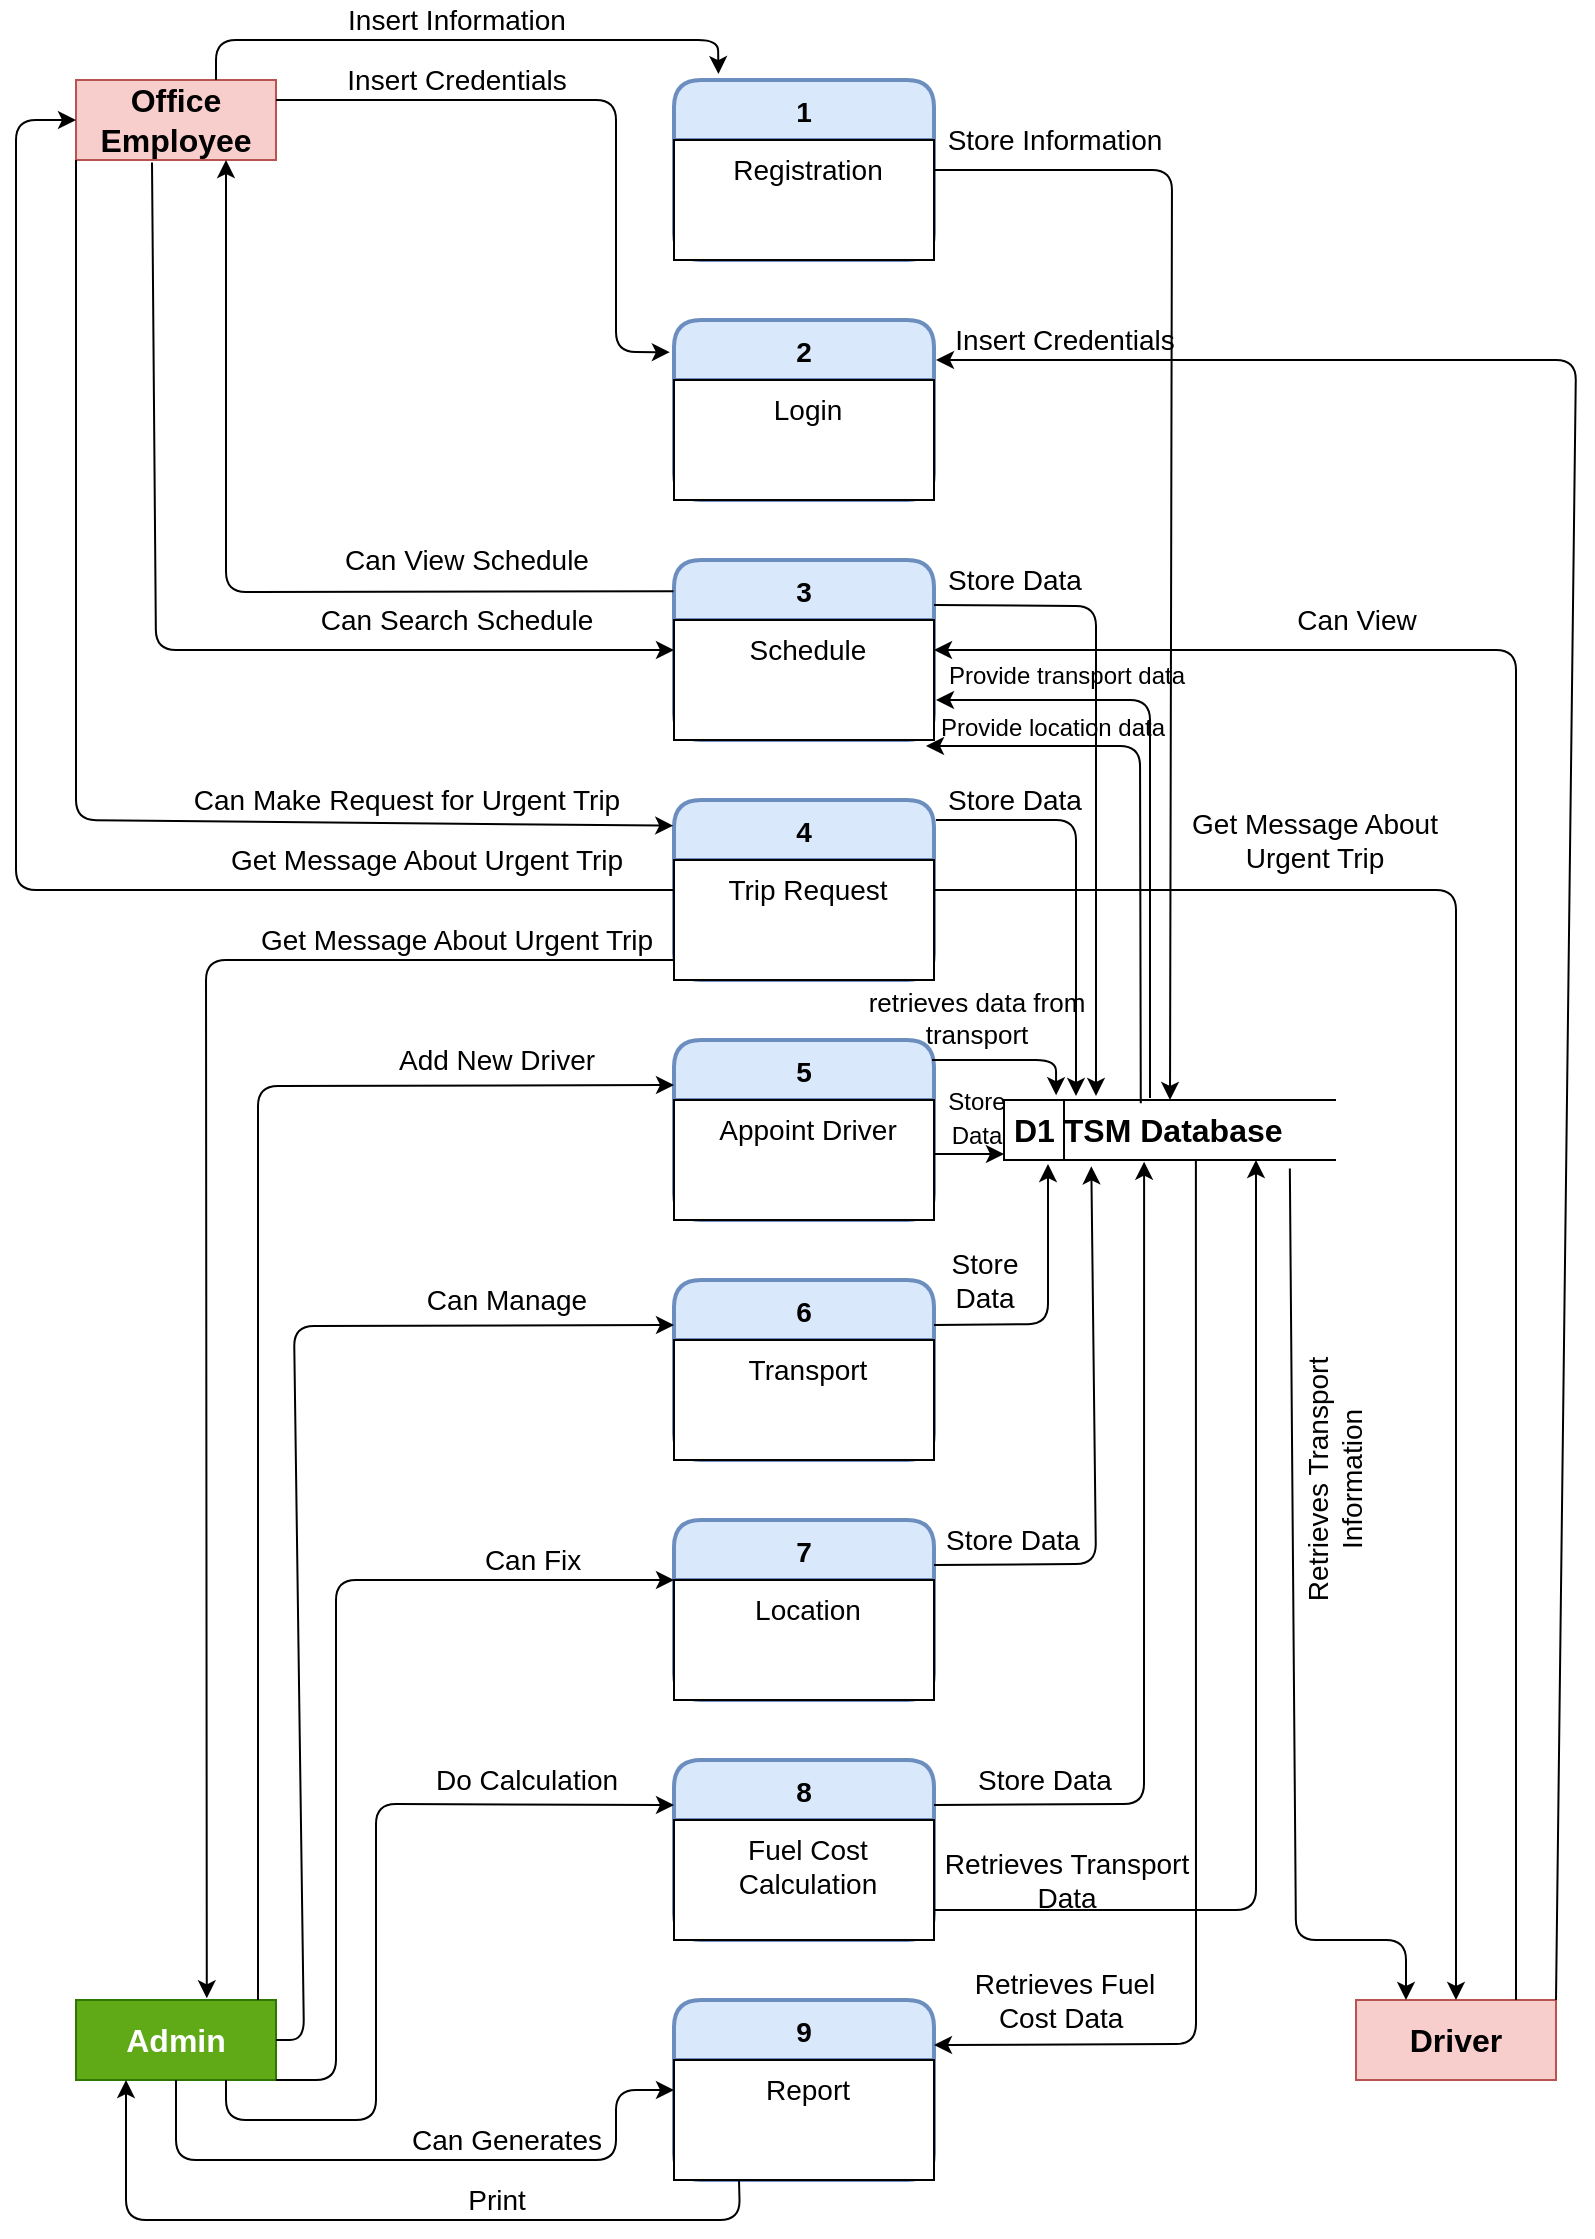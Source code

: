 <mxfile version="15.3.4" type="github">
  <diagram id="iBnTY5VoGndXLn3tQqyN" name="Page-1">
    <mxGraphModel dx="1036" dy="571" grid="1" gridSize="10" guides="1" tooltips="1" connect="1" arrows="1" fold="1" page="1" pageScale="1" pageWidth="827" pageHeight="1169" math="0" shadow="0">
      <root>
        <mxCell id="0" />
        <mxCell id="1" parent="0" />
        <mxCell id="5uZuvWz8gz1tD-2VAbIR-1" value="1" style="swimlane;childLayout=stackLayout;horizontal=1;startSize=30;horizontalStack=0;rounded=1;fontSize=14;fontStyle=1;strokeWidth=2;resizeParent=0;resizeLast=1;shadow=0;dashed=0;align=center;hachureGap=4;pointerEvents=0;fillColor=#dae8fc;strokeColor=#6c8ebf;" parent="1" vertex="1">
          <mxGeometry x="349" y="40" width="130" height="90" as="geometry" />
        </mxCell>
        <mxCell id="5uZuvWz8gz1tD-2VAbIR-2" value="Registration" style="align=center;spacingLeft=4;fontSize=14;verticalAlign=top;resizable=0;rotatable=0;part=1;" parent="5uZuvWz8gz1tD-2VAbIR-1" vertex="1">
          <mxGeometry y="30" width="130" height="60" as="geometry" />
        </mxCell>
        <mxCell id="5uZuvWz8gz1tD-2VAbIR-5" value="2" style="swimlane;childLayout=stackLayout;horizontal=1;startSize=30;horizontalStack=0;rounded=1;fontSize=14;fontStyle=1;strokeWidth=2;resizeParent=0;resizeLast=1;shadow=0;dashed=0;align=center;hachureGap=4;pointerEvents=0;fillColor=#dae8fc;strokeColor=#6c8ebf;" parent="1" vertex="1">
          <mxGeometry x="349" y="160" width="130" height="90" as="geometry" />
        </mxCell>
        <mxCell id="5uZuvWz8gz1tD-2VAbIR-6" value="Login" style="align=center;spacingLeft=4;fontSize=14;verticalAlign=top;resizable=0;rotatable=0;part=1;" parent="5uZuvWz8gz1tD-2VAbIR-5" vertex="1">
          <mxGeometry y="30" width="130" height="60" as="geometry" />
        </mxCell>
        <mxCell id="5uZuvWz8gz1tD-2VAbIR-7" value="3" style="swimlane;childLayout=stackLayout;horizontal=1;startSize=30;horizontalStack=0;rounded=1;fontSize=14;fontStyle=1;strokeWidth=2;resizeParent=0;resizeLast=1;shadow=0;dashed=0;align=center;hachureGap=4;pointerEvents=0;fillColor=#dae8fc;strokeColor=#6c8ebf;" parent="1" vertex="1">
          <mxGeometry x="349" y="280" width="130" height="90" as="geometry" />
        </mxCell>
        <mxCell id="5uZuvWz8gz1tD-2VAbIR-8" value="Schedule" style="align=center;spacingLeft=4;fontSize=14;verticalAlign=top;resizable=0;rotatable=0;part=1;" parent="5uZuvWz8gz1tD-2VAbIR-7" vertex="1">
          <mxGeometry y="30" width="130" height="60" as="geometry" />
        </mxCell>
        <mxCell id="5uZuvWz8gz1tD-2VAbIR-9" value="4" style="swimlane;childLayout=stackLayout;horizontal=1;startSize=30;horizontalStack=0;rounded=1;fontSize=14;fontStyle=1;strokeWidth=2;resizeParent=0;resizeLast=1;shadow=0;dashed=0;align=center;hachureGap=4;pointerEvents=0;fillColor=#dae8fc;strokeColor=#6c8ebf;" parent="1" vertex="1">
          <mxGeometry x="349" y="400" width="130" height="90" as="geometry" />
        </mxCell>
        <mxCell id="5uZuvWz8gz1tD-2VAbIR-10" value="Trip Request" style="align=center;spacingLeft=4;fontSize=14;verticalAlign=top;resizable=0;rotatable=0;part=1;" parent="5uZuvWz8gz1tD-2VAbIR-9" vertex="1">
          <mxGeometry y="30" width="130" height="60" as="geometry" />
        </mxCell>
        <mxCell id="5uZuvWz8gz1tD-2VAbIR-11" value="5" style="swimlane;childLayout=stackLayout;horizontal=1;startSize=30;horizontalStack=0;rounded=1;fontSize=14;fontStyle=1;strokeWidth=2;resizeParent=0;resizeLast=1;shadow=0;dashed=0;align=center;hachureGap=4;pointerEvents=0;fillColor=#dae8fc;strokeColor=#6c8ebf;" parent="1" vertex="1">
          <mxGeometry x="349" y="520" width="130" height="90" as="geometry" />
        </mxCell>
        <mxCell id="5uZuvWz8gz1tD-2VAbIR-12" value="Appoint Driver" style="align=center;spacingLeft=4;fontSize=14;verticalAlign=top;resizable=0;rotatable=0;part=1;" parent="5uZuvWz8gz1tD-2VAbIR-11" vertex="1">
          <mxGeometry y="30" width="130" height="60" as="geometry" />
        </mxCell>
        <mxCell id="5uZuvWz8gz1tD-2VAbIR-13" value="6" style="swimlane;childLayout=stackLayout;horizontal=1;startSize=30;horizontalStack=0;rounded=1;fontSize=14;fontStyle=1;strokeWidth=2;resizeParent=0;resizeLast=1;shadow=0;dashed=0;align=center;hachureGap=4;pointerEvents=0;fillColor=#dae8fc;strokeColor=#6c8ebf;" parent="1" vertex="1">
          <mxGeometry x="349" y="640" width="130" height="90" as="geometry" />
        </mxCell>
        <mxCell id="5uZuvWz8gz1tD-2VAbIR-14" value="Transport" style="align=center;spacingLeft=4;fontSize=14;verticalAlign=top;resizable=0;rotatable=0;part=1;" parent="5uZuvWz8gz1tD-2VAbIR-13" vertex="1">
          <mxGeometry y="30" width="130" height="60" as="geometry" />
        </mxCell>
        <mxCell id="5uZuvWz8gz1tD-2VAbIR-15" value="7" style="swimlane;childLayout=stackLayout;horizontal=1;startSize=30;horizontalStack=0;rounded=1;fontSize=14;fontStyle=1;strokeWidth=2;resizeParent=0;resizeLast=1;shadow=0;dashed=0;align=center;hachureGap=4;pointerEvents=0;fillColor=#dae8fc;strokeColor=#6c8ebf;" parent="1" vertex="1">
          <mxGeometry x="349" y="760" width="130" height="90" as="geometry" />
        </mxCell>
        <mxCell id="5uZuvWz8gz1tD-2VAbIR-16" value="Location" style="align=center;spacingLeft=4;fontSize=14;verticalAlign=top;resizable=0;rotatable=0;part=1;" parent="5uZuvWz8gz1tD-2VAbIR-15" vertex="1">
          <mxGeometry y="30" width="130" height="60" as="geometry" />
        </mxCell>
        <mxCell id="5uZuvWz8gz1tD-2VAbIR-17" value="8" style="swimlane;childLayout=stackLayout;horizontal=1;startSize=30;horizontalStack=0;rounded=1;fontSize=14;fontStyle=1;strokeWidth=2;resizeParent=0;resizeLast=1;shadow=0;dashed=0;align=center;hachureGap=4;pointerEvents=0;fillColor=#dae8fc;strokeColor=#6c8ebf;" parent="1" vertex="1">
          <mxGeometry x="349" y="880" width="130" height="90" as="geometry" />
        </mxCell>
        <mxCell id="5uZuvWz8gz1tD-2VAbIR-18" value="Fuel Cost &#xa;Calculation" style="align=center;spacingLeft=4;fontSize=14;verticalAlign=top;resizable=0;rotatable=0;part=1;" parent="5uZuvWz8gz1tD-2VAbIR-17" vertex="1">
          <mxGeometry y="30" width="130" height="60" as="geometry" />
        </mxCell>
        <mxCell id="5uZuvWz8gz1tD-2VAbIR-20" value="9" style="swimlane;childLayout=stackLayout;horizontal=1;startSize=30;horizontalStack=0;rounded=1;fontSize=14;fontStyle=1;strokeWidth=2;resizeParent=0;resizeLast=1;shadow=0;dashed=0;align=center;hachureGap=4;pointerEvents=0;fillColor=#dae8fc;strokeColor=#6c8ebf;" parent="1" vertex="1">
          <mxGeometry x="349" y="1000" width="130" height="90" as="geometry" />
        </mxCell>
        <mxCell id="5uZuvWz8gz1tD-2VAbIR-21" value="Report" style="align=center;spacingLeft=4;fontSize=14;verticalAlign=top;resizable=0;rotatable=0;part=1;" parent="5uZuvWz8gz1tD-2VAbIR-20" vertex="1">
          <mxGeometry y="30" width="130" height="60" as="geometry" />
        </mxCell>
        <mxCell id="5uZuvWz8gz1tD-2VAbIR-23" value="&lt;font style=&quot;font-size: 16px&quot;&gt;&lt;b&gt;Office Employee&lt;/b&gt;&lt;/font&gt;" style="whiteSpace=wrap;html=1;align=center;hachureGap=4;pointerEvents=0;fontSize=14;fillColor=#f8cecc;strokeColor=#b85450;" parent="1" vertex="1">
          <mxGeometry x="50" y="40" width="100" height="40" as="geometry" />
        </mxCell>
        <mxCell id="5uZuvWz8gz1tD-2VAbIR-25" value="&lt;font style=&quot;font-size: 16px&quot;&gt;&lt;b&gt;Admin&lt;/b&gt;&lt;/font&gt;" style="whiteSpace=wrap;html=1;align=center;hachureGap=4;pointerEvents=0;fontSize=14;fillColor=#60a917;strokeColor=#2D7600;fontColor=#ffffff;" parent="1" vertex="1">
          <mxGeometry x="50" y="1000" width="100" height="40" as="geometry" />
        </mxCell>
        <mxCell id="5uZuvWz8gz1tD-2VAbIR-26" value="&lt;b&gt;Driver&lt;/b&gt;" style="whiteSpace=wrap;html=1;align=center;hachureGap=4;pointerEvents=0;fontSize=16;fillColor=#f8cecc;strokeColor=#b85450;" parent="1" vertex="1">
          <mxGeometry x="690" y="1000" width="100" height="40" as="geometry" />
        </mxCell>
        <mxCell id="5uZuvWz8gz1tD-2VAbIR-27" value="" style="endArrow=classic;html=1;fontSize=14;sourcePerimeterSpacing=8;targetPerimeterSpacing=8;exitX=0.7;exitY=0;exitDx=0;exitDy=0;exitPerimeter=0;entryX=0.171;entryY=-0.033;entryDx=0;entryDy=0;entryPerimeter=0;" parent="1" source="5uZuvWz8gz1tD-2VAbIR-23" target="5uZuvWz8gz1tD-2VAbIR-1" edge="1">
          <mxGeometry width="50" height="50" relative="1" as="geometry">
            <mxPoint x="280" y="70" as="sourcePoint" />
            <mxPoint x="330" y="20" as="targetPoint" />
            <Array as="points">
              <mxPoint x="120" y="20" />
              <mxPoint x="371" y="20" />
            </Array>
          </mxGeometry>
        </mxCell>
        <mxCell id="5uZuvWz8gz1tD-2VAbIR-28" value="Insert Information" style="text;html=1;align=center;verticalAlign=middle;resizable=0;points=[];autosize=1;strokeColor=none;fillColor=none;fontSize=14;" parent="1" vertex="1">
          <mxGeometry x="180" width="120" height="20" as="geometry" />
        </mxCell>
        <mxCell id="5uZuvWz8gz1tD-2VAbIR-29" value="" style="endArrow=classic;html=1;fontSize=14;sourcePerimeterSpacing=8;targetPerimeterSpacing=8;exitX=1;exitY=0.25;exitDx=0;exitDy=0;entryX=-0.016;entryY=0.179;entryDx=0;entryDy=0;entryPerimeter=0;" parent="1" source="5uZuvWz8gz1tD-2VAbIR-23" target="5uZuvWz8gz1tD-2VAbIR-5" edge="1">
          <mxGeometry width="50" height="50" relative="1" as="geometry">
            <mxPoint x="280" y="70" as="sourcePoint" />
            <mxPoint x="330" y="20" as="targetPoint" />
            <Array as="points">
              <mxPoint x="320" y="50" />
              <mxPoint x="320" y="176" />
            </Array>
          </mxGeometry>
        </mxCell>
        <mxCell id="5uZuvWz8gz1tD-2VAbIR-30" value="Insert Credentials" style="text;html=1;align=center;verticalAlign=middle;resizable=0;points=[];autosize=1;strokeColor=none;fillColor=none;fontSize=14;" parent="1" vertex="1">
          <mxGeometry x="175" y="30" width="130" height="20" as="geometry" />
        </mxCell>
        <mxCell id="5uZuvWz8gz1tD-2VAbIR-41" value="&lt;font style=&quot;font-size: 16px&quot;&gt;&lt;b&gt;D1 TSM Database&lt;/b&gt;&lt;/font&gt;" style="html=1;dashed=0;whitespace=wrap;shape=mxgraph.dfd.dataStoreID;align=left;spacingLeft=3;points=[[0,0],[0.5,0],[1,0],[0,0.5],[1,0.5],[0,1],[0.5,1],[1,1]];hachureGap=4;pointerEvents=0;fontSize=14;" parent="1" vertex="1">
          <mxGeometry x="514" y="550" width="166" height="30" as="geometry" />
        </mxCell>
        <mxCell id="5uZuvWz8gz1tD-2VAbIR-42" value="" style="endArrow=classic;html=1;fontSize=14;sourcePerimeterSpacing=8;targetPerimeterSpacing=8;exitX=1;exitY=0.25;exitDx=0;exitDy=0;entryX=0.5;entryY=0;entryDx=0;entryDy=0;" parent="1" source="5uZuvWz8gz1tD-2VAbIR-2" target="5uZuvWz8gz1tD-2VAbIR-41" edge="1">
          <mxGeometry width="50" height="50" relative="1" as="geometry">
            <mxPoint x="440" y="210" as="sourcePoint" />
            <mxPoint x="760" y="548" as="targetPoint" />
            <Array as="points">
              <mxPoint x="598" y="85" />
            </Array>
          </mxGeometry>
        </mxCell>
        <mxCell id="5uZuvWz8gz1tD-2VAbIR-43" value="Store Information" style="text;html=1;align=center;verticalAlign=middle;resizable=0;points=[];autosize=1;strokeColor=none;fillColor=none;fontSize=14;" parent="1" vertex="1">
          <mxGeometry x="479" y="60" width="120" height="20" as="geometry" />
        </mxCell>
        <mxCell id="5uZuvWz8gz1tD-2VAbIR-44" value="" style="endArrow=classic;html=1;fontSize=14;sourcePerimeterSpacing=8;targetPerimeterSpacing=8;exitX=1;exitY=0;exitDx=0;exitDy=0;" parent="1" source="5uZuvWz8gz1tD-2VAbIR-26" edge="1">
          <mxGeometry width="50" height="50" relative="1" as="geometry">
            <mxPoint x="560" y="280" as="sourcePoint" />
            <mxPoint x="480" y="180" as="targetPoint" />
            <Array as="points">
              <mxPoint x="800" y="180" />
            </Array>
          </mxGeometry>
        </mxCell>
        <mxCell id="5uZuvWz8gz1tD-2VAbIR-45" value="Insert Credentials" style="text;html=1;align=center;verticalAlign=middle;resizable=0;points=[];autosize=1;strokeColor=none;fillColor=none;fontSize=14;" parent="1" vertex="1">
          <mxGeometry x="479" y="160" width="130" height="20" as="geometry" />
        </mxCell>
        <mxCell id="5uZuvWz8gz1tD-2VAbIR-46" value="" style="endArrow=classic;html=1;fontSize=14;sourcePerimeterSpacing=8;targetPerimeterSpacing=8;exitX=1;exitY=0.25;exitDx=0;exitDy=0;" parent="1" source="5uZuvWz8gz1tD-2VAbIR-7" edge="1">
          <mxGeometry width="50" height="50" relative="1" as="geometry">
            <mxPoint x="600" y="380" as="sourcePoint" />
            <mxPoint x="560" y="548" as="targetPoint" />
            <Array as="points">
              <mxPoint x="560" y="303" />
            </Array>
          </mxGeometry>
        </mxCell>
        <mxCell id="5uZuvWz8gz1tD-2VAbIR-47" value="Store Data" style="text;html=1;align=center;verticalAlign=middle;resizable=0;points=[];autosize=1;strokeColor=none;fillColor=none;fontSize=14;rotation=0;" parent="1" vertex="1">
          <mxGeometry x="479" y="280" width="80" height="20" as="geometry" />
        </mxCell>
        <mxCell id="5uZuvWz8gz1tD-2VAbIR-48" value="" style="endArrow=classic;html=1;fontSize=14;sourcePerimeterSpacing=8;targetPerimeterSpacing=8;exitX=-0.002;exitY=0.173;exitDx=0;exitDy=0;exitPerimeter=0;entryX=0.75;entryY=1;entryDx=0;entryDy=0;" parent="1" source="5uZuvWz8gz1tD-2VAbIR-7" target="5uZuvWz8gz1tD-2VAbIR-23" edge="1">
          <mxGeometry width="50" height="50" relative="1" as="geometry">
            <mxPoint x="300" y="180" as="sourcePoint" />
            <mxPoint x="350" y="130" as="targetPoint" />
            <Array as="points">
              <mxPoint x="125" y="296" />
            </Array>
          </mxGeometry>
        </mxCell>
        <mxCell id="5uZuvWz8gz1tD-2VAbIR-49" value="Can View Schedule" style="text;html=1;align=center;verticalAlign=middle;resizable=0;points=[];autosize=1;strokeColor=none;fillColor=none;fontSize=14;" parent="1" vertex="1">
          <mxGeometry x="175" y="270" width="140" height="20" as="geometry" />
        </mxCell>
        <mxCell id="5uZuvWz8gz1tD-2VAbIR-50" value="" style="endArrow=classic;html=1;fontSize=14;sourcePerimeterSpacing=8;targetPerimeterSpacing=8;exitX=0.38;exitY=1.03;exitDx=0;exitDy=0;exitPerimeter=0;entryX=0;entryY=0.25;entryDx=0;entryDy=0;" parent="1" source="5uZuvWz8gz1tD-2VAbIR-23" target="5uZuvWz8gz1tD-2VAbIR-8" edge="1">
          <mxGeometry width="50" height="50" relative="1" as="geometry">
            <mxPoint x="300" y="180" as="sourcePoint" />
            <mxPoint x="350" y="130" as="targetPoint" />
            <Array as="points">
              <mxPoint x="90" y="325" />
            </Array>
          </mxGeometry>
        </mxCell>
        <mxCell id="5uZuvWz8gz1tD-2VAbIR-51" value="Can Search Schedule" style="text;html=1;align=center;verticalAlign=middle;resizable=0;points=[];autosize=1;strokeColor=none;fillColor=none;fontSize=14;" parent="1" vertex="1">
          <mxGeometry x="165" y="300" width="150" height="20" as="geometry" />
        </mxCell>
        <mxCell id="5uZuvWz8gz1tD-2VAbIR-52" value="" style="endArrow=classic;html=1;fontSize=14;sourcePerimeterSpacing=8;targetPerimeterSpacing=8;exitX=0;exitY=1;exitDx=0;exitDy=0;entryX=-0.003;entryY=0.143;entryDx=0;entryDy=0;entryPerimeter=0;" parent="1" source="5uZuvWz8gz1tD-2VAbIR-23" target="5uZuvWz8gz1tD-2VAbIR-9" edge="1">
          <mxGeometry width="50" height="50" relative="1" as="geometry">
            <mxPoint x="300" y="180" as="sourcePoint" />
            <mxPoint x="350" y="130" as="targetPoint" />
            <Array as="points">
              <mxPoint x="50" y="410" />
            </Array>
          </mxGeometry>
        </mxCell>
        <mxCell id="5uZuvWz8gz1tD-2VAbIR-53" value="Can Make Request for Urgent Trip" style="text;html=1;align=center;verticalAlign=middle;resizable=0;points=[];autosize=1;strokeColor=none;fillColor=none;fontSize=14;" parent="1" vertex="1">
          <mxGeometry x="100" y="390" width="230" height="20" as="geometry" />
        </mxCell>
        <mxCell id="5uZuvWz8gz1tD-2VAbIR-54" value="" style="endArrow=classic;html=1;fontSize=14;sourcePerimeterSpacing=8;targetPerimeterSpacing=8;" parent="1" edge="1">
          <mxGeometry width="50" height="50" relative="1" as="geometry">
            <mxPoint x="480" y="410" as="sourcePoint" />
            <mxPoint x="550" y="548" as="targetPoint" />
            <Array as="points">
              <mxPoint x="550" y="410" />
            </Array>
          </mxGeometry>
        </mxCell>
        <mxCell id="5uZuvWz8gz1tD-2VAbIR-55" value="Store Data" style="text;html=1;align=center;verticalAlign=middle;resizable=0;points=[];autosize=1;strokeColor=none;fillColor=none;fontSize=14;" parent="1" vertex="1">
          <mxGeometry x="479" y="390" width="80" height="20" as="geometry" />
        </mxCell>
        <mxCell id="5uZuvWz8gz1tD-2VAbIR-56" value="" style="endArrow=classic;html=1;fontSize=14;sourcePerimeterSpacing=8;targetPerimeterSpacing=8;entryX=0.654;entryY=-0.021;entryDx=0;entryDy=0;entryPerimeter=0;" parent="1" target="5uZuvWz8gz1tD-2VAbIR-25" edge="1">
          <mxGeometry width="50" height="50" relative="1" as="geometry">
            <mxPoint x="349" y="480" as="sourcePoint" />
            <mxPoint x="350" y="360" as="targetPoint" />
            <Array as="points">
              <mxPoint x="115" y="480" />
            </Array>
          </mxGeometry>
        </mxCell>
        <mxCell id="5uZuvWz8gz1tD-2VAbIR-57" value="Get Message About Urgent Trip" style="text;html=1;align=center;verticalAlign=middle;resizable=0;points=[];autosize=1;strokeColor=none;fillColor=none;fontSize=14;" parent="1" vertex="1">
          <mxGeometry x="135" y="460" width="210" height="20" as="geometry" />
        </mxCell>
        <mxCell id="5uZuvWz8gz1tD-2VAbIR-58" value="" style="endArrow=classic;html=1;fontSize=14;sourcePerimeterSpacing=8;targetPerimeterSpacing=8;exitX=0;exitY=0.5;exitDx=0;exitDy=0;entryX=0;entryY=0.5;entryDx=0;entryDy=0;entryPerimeter=0;" parent="1" source="5uZuvWz8gz1tD-2VAbIR-9" target="5uZuvWz8gz1tD-2VAbIR-23" edge="1">
          <mxGeometry width="50" height="50" relative="1" as="geometry">
            <mxPoint x="240" y="530" as="sourcePoint" />
            <mxPoint x="290" y="480" as="targetPoint" />
            <Array as="points">
              <mxPoint x="20" y="445" />
              <mxPoint x="20" y="60" />
            </Array>
          </mxGeometry>
        </mxCell>
        <mxCell id="5uZuvWz8gz1tD-2VAbIR-59" value="Get Message About Urgent Trip" style="text;html=1;align=center;verticalAlign=middle;resizable=0;points=[];autosize=1;strokeColor=none;fillColor=none;fontSize=14;" parent="1" vertex="1">
          <mxGeometry x="120" y="420" width="210" height="20" as="geometry" />
        </mxCell>
        <mxCell id="5uZuvWz8gz1tD-2VAbIR-60" value="" style="endArrow=classic;html=1;fontSize=14;sourcePerimeterSpacing=8;targetPerimeterSpacing=8;entryX=0;entryY=0.25;entryDx=0;entryDy=0;" parent="1" target="5uZuvWz8gz1tD-2VAbIR-11" edge="1">
          <mxGeometry width="50" height="50" relative="1" as="geometry">
            <mxPoint x="141" y="1000" as="sourcePoint" />
            <mxPoint x="290" y="610" as="targetPoint" />
            <Array as="points">
              <mxPoint x="141" y="543" />
            </Array>
          </mxGeometry>
        </mxCell>
        <mxCell id="5uZuvWz8gz1tD-2VAbIR-61" value="Add New Driver" style="text;html=1;align=center;verticalAlign=middle;resizable=0;points=[];autosize=1;strokeColor=none;fillColor=none;fontSize=14;" parent="1" vertex="1">
          <mxGeometry x="205" y="520" width="110" height="20" as="geometry" />
        </mxCell>
        <mxCell id="5uZuvWz8gz1tD-2VAbIR-62" value="" style="endArrow=classic;html=1;fontSize=14;sourcePerimeterSpacing=8;targetPerimeterSpacing=8;exitX=1;exitY=0.25;exitDx=0;exitDy=0;entryX=0;entryY=0.5;entryDx=0;entryDy=0;" parent="1" edge="1">
          <mxGeometry width="50" height="50" relative="1" as="geometry">
            <mxPoint x="479" y="577" as="sourcePoint" />
            <mxPoint x="514" y="577" as="targetPoint" />
          </mxGeometry>
        </mxCell>
        <mxCell id="5uZuvWz8gz1tD-2VAbIR-63" value="&lt;font style=&quot;font-size: 12px&quot;&gt;Store&lt;br&gt;Data&lt;/font&gt;" style="text;html=1;align=center;verticalAlign=middle;resizable=0;points=[];autosize=1;strokeColor=none;fillColor=none;fontSize=14;" parent="1" vertex="1">
          <mxGeometry x="480" y="539" width="39" height="38" as="geometry" />
        </mxCell>
        <mxCell id="5uZuvWz8gz1tD-2VAbIR-65" value="" style="endArrow=classic;html=1;fontSize=14;sourcePerimeterSpacing=8;targetPerimeterSpacing=8;exitX=1;exitY=0.5;exitDx=0;exitDy=0;entryX=0;entryY=0.25;entryDx=0;entryDy=0;" parent="1" source="5uZuvWz8gz1tD-2VAbIR-25" target="5uZuvWz8gz1tD-2VAbIR-13" edge="1">
          <mxGeometry width="50" height="50" relative="1" as="geometry">
            <mxPoint x="240" y="800" as="sourcePoint" />
            <mxPoint x="290" y="750" as="targetPoint" />
            <Array as="points">
              <mxPoint x="164" y="1020" />
              <mxPoint x="159" y="663" />
            </Array>
          </mxGeometry>
        </mxCell>
        <mxCell id="5uZuvWz8gz1tD-2VAbIR-66" value="Can Manage" style="text;html=1;align=center;verticalAlign=middle;resizable=0;points=[];autosize=1;strokeColor=none;fillColor=none;fontSize=14;" parent="1" vertex="1">
          <mxGeometry x="215" y="640" width="100" height="20" as="geometry" />
        </mxCell>
        <mxCell id="5uZuvWz8gz1tD-2VAbIR-67" value="" style="endArrow=classic;html=1;fontSize=14;sourcePerimeterSpacing=8;targetPerimeterSpacing=8;exitX=1;exitY=0.25;exitDx=0;exitDy=0;" parent="1" source="5uZuvWz8gz1tD-2VAbIR-13" edge="1">
          <mxGeometry width="50" height="50" relative="1" as="geometry">
            <mxPoint x="240" y="800" as="sourcePoint" />
            <mxPoint x="536" y="582" as="targetPoint" />
            <Array as="points">
              <mxPoint x="536" y="662" />
            </Array>
          </mxGeometry>
        </mxCell>
        <mxCell id="5uZuvWz8gz1tD-2VAbIR-68" value="Store&lt;br&gt;Data" style="text;html=1;align=center;verticalAlign=middle;resizable=0;points=[];autosize=1;strokeColor=none;fillColor=none;fontSize=14;" parent="1" vertex="1">
          <mxGeometry x="479" y="620" width="50" height="40" as="geometry" />
        </mxCell>
        <mxCell id="5uZuvWz8gz1tD-2VAbIR-69" value="" style="endArrow=classic;html=1;fontSize=14;sourcePerimeterSpacing=8;targetPerimeterSpacing=8;exitX=1;exitY=1;exitDx=0;exitDy=0;entryX=0;entryY=0;entryDx=0;entryDy=0;" parent="1" source="5uZuvWz8gz1tD-2VAbIR-25" target="5uZuvWz8gz1tD-2VAbIR-16" edge="1">
          <mxGeometry width="50" height="50" relative="1" as="geometry">
            <mxPoint x="240" y="800" as="sourcePoint" />
            <mxPoint x="290" y="750" as="targetPoint" />
            <Array as="points">
              <mxPoint x="180" y="1040" />
              <mxPoint x="180" y="790" />
            </Array>
          </mxGeometry>
        </mxCell>
        <mxCell id="5uZuvWz8gz1tD-2VAbIR-70" value="Can Fix&amp;nbsp;" style="text;html=1;align=center;verticalAlign=middle;resizable=0;points=[];autosize=1;strokeColor=none;fillColor=none;fontSize=14;" parent="1" vertex="1">
          <mxGeometry x="245" y="770" width="70" height="20" as="geometry" />
        </mxCell>
        <mxCell id="5uZuvWz8gz1tD-2VAbIR-71" value="" style="endArrow=classic;html=1;fontSize=14;sourcePerimeterSpacing=8;targetPerimeterSpacing=8;exitX=1;exitY=0.25;exitDx=0;exitDy=0;entryX=0.263;entryY=1.105;entryDx=0;entryDy=0;entryPerimeter=0;" parent="1" source="5uZuvWz8gz1tD-2VAbIR-15" target="5uZuvWz8gz1tD-2VAbIR-41" edge="1">
          <mxGeometry width="50" height="50" relative="1" as="geometry">
            <mxPoint x="240" y="800" as="sourcePoint" />
            <mxPoint x="290" y="750" as="targetPoint" />
            <Array as="points">
              <mxPoint x="560" y="782" />
            </Array>
          </mxGeometry>
        </mxCell>
        <mxCell id="5uZuvWz8gz1tD-2VAbIR-73" value="" style="endArrow=classic;html=1;fontSize=14;sourcePerimeterSpacing=8;targetPerimeterSpacing=8;entryX=0;entryY=0.25;entryDx=0;entryDy=0;exitX=0.75;exitY=1;exitDx=0;exitDy=0;" parent="1" source="5uZuvWz8gz1tD-2VAbIR-25" target="5uZuvWz8gz1tD-2VAbIR-17" edge="1">
          <mxGeometry width="50" height="50" relative="1" as="geometry">
            <mxPoint x="240" y="800" as="sourcePoint" />
            <mxPoint x="290" y="750" as="targetPoint" />
            <Array as="points">
              <mxPoint x="125" y="1060" />
              <mxPoint x="200" y="1060" />
              <mxPoint x="200" y="902" />
            </Array>
          </mxGeometry>
        </mxCell>
        <mxCell id="5uZuvWz8gz1tD-2VAbIR-74" value="Do Calculation" style="text;html=1;align=center;verticalAlign=middle;resizable=0;points=[];autosize=1;strokeColor=none;fillColor=none;fontSize=14;" parent="1" vertex="1">
          <mxGeometry x="220" y="880" width="110" height="20" as="geometry" />
        </mxCell>
        <mxCell id="5uZuvWz8gz1tD-2VAbIR-75" value="" style="endArrow=classic;html=1;fontSize=14;sourcePerimeterSpacing=8;targetPerimeterSpacing=8;exitX=1;exitY=0.25;exitDx=0;exitDy=0;entryX=0.422;entryY=1.029;entryDx=0;entryDy=0;entryPerimeter=0;" parent="1" source="5uZuvWz8gz1tD-2VAbIR-17" target="5uZuvWz8gz1tD-2VAbIR-41" edge="1">
          <mxGeometry width="50" height="50" relative="1" as="geometry">
            <mxPoint x="240" y="800" as="sourcePoint" />
            <mxPoint x="290" y="750" as="targetPoint" />
            <Array as="points">
              <mxPoint x="584" y="902" />
            </Array>
          </mxGeometry>
        </mxCell>
        <mxCell id="5uZuvWz8gz1tD-2VAbIR-76" value="Store Data" style="text;html=1;align=center;verticalAlign=middle;resizable=0;points=[];autosize=1;strokeColor=none;fillColor=none;fontSize=14;" parent="1" vertex="1">
          <mxGeometry x="494" y="880" width="80" height="20" as="geometry" />
        </mxCell>
        <mxCell id="5uZuvWz8gz1tD-2VAbIR-77" value="Store Data" style="text;html=1;align=center;verticalAlign=middle;resizable=0;points=[];autosize=1;strokeColor=none;fillColor=none;fontSize=14;" parent="1" vertex="1">
          <mxGeometry x="478" y="760" width="80" height="20" as="geometry" />
        </mxCell>
        <mxCell id="5uZuvWz8gz1tD-2VAbIR-78" value="" style="endArrow=classic;html=1;fontSize=14;sourcePerimeterSpacing=8;targetPerimeterSpacing=8;exitX=0.5;exitY=1;exitDx=0;exitDy=0;entryX=0;entryY=0.25;entryDx=0;entryDy=0;" parent="1" source="5uZuvWz8gz1tD-2VAbIR-25" target="5uZuvWz8gz1tD-2VAbIR-21" edge="1">
          <mxGeometry width="50" height="50" relative="1" as="geometry">
            <mxPoint x="240" y="800" as="sourcePoint" />
            <mxPoint x="290" y="750" as="targetPoint" />
            <Array as="points">
              <mxPoint x="100" y="1080" />
              <mxPoint x="320" y="1080" />
              <mxPoint x="320" y="1045" />
            </Array>
          </mxGeometry>
        </mxCell>
        <mxCell id="5uZuvWz8gz1tD-2VAbIR-80" value="Can Generates" style="text;html=1;align=center;verticalAlign=middle;resizable=0;points=[];autosize=1;strokeColor=none;fillColor=none;fontSize=14;" parent="1" vertex="1">
          <mxGeometry x="210" y="1060" width="110" height="20" as="geometry" />
        </mxCell>
        <mxCell id="5uZuvWz8gz1tD-2VAbIR-81" value="" style="endArrow=classic;html=1;fontSize=14;sourcePerimeterSpacing=8;targetPerimeterSpacing=8;entryX=0.25;entryY=1;entryDx=0;entryDy=0;exitX=0.25;exitY=1;exitDx=0;exitDy=0;" parent="1" source="5uZuvWz8gz1tD-2VAbIR-21" target="5uZuvWz8gz1tD-2VAbIR-25" edge="1">
          <mxGeometry width="50" height="50" relative="1" as="geometry">
            <mxPoint x="240" y="940" as="sourcePoint" />
            <mxPoint x="290" y="890" as="targetPoint" />
            <Array as="points">
              <mxPoint x="382" y="1110" />
              <mxPoint x="75" y="1110" />
            </Array>
          </mxGeometry>
        </mxCell>
        <mxCell id="5uZuvWz8gz1tD-2VAbIR-82" value="Print" style="text;html=1;align=center;verticalAlign=middle;resizable=0;points=[];autosize=1;strokeColor=none;fillColor=none;fontSize=14;" parent="1" vertex="1">
          <mxGeometry x="240" y="1090" width="40" height="20" as="geometry" />
        </mxCell>
        <mxCell id="5uZuvWz8gz1tD-2VAbIR-83" value="" style="endArrow=classic;html=1;fontSize=14;sourcePerimeterSpacing=8;targetPerimeterSpacing=8;exitX=0.8;exitY=0;exitDx=0;exitDy=0;exitPerimeter=0;entryX=1;entryY=0.5;entryDx=0;entryDy=0;" parent="1" source="5uZuvWz8gz1tD-2VAbIR-26" target="5uZuvWz8gz1tD-2VAbIR-7" edge="1">
          <mxGeometry width="50" height="50" relative="1" as="geometry">
            <mxPoint x="240" y="940" as="sourcePoint" />
            <mxPoint x="730" y="320" as="targetPoint" />
            <Array as="points">
              <mxPoint x="770" y="325" />
            </Array>
          </mxGeometry>
        </mxCell>
        <mxCell id="5uZuvWz8gz1tD-2VAbIR-85" value="Can View" style="text;html=1;align=center;verticalAlign=middle;resizable=0;points=[];autosize=1;strokeColor=none;fillColor=none;fontSize=14;" parent="1" vertex="1">
          <mxGeometry x="650" y="300" width="80" height="20" as="geometry" />
        </mxCell>
        <mxCell id="5uZuvWz8gz1tD-2VAbIR-86" value="" style="endArrow=classic;html=1;fontSize=14;sourcePerimeterSpacing=8;targetPerimeterSpacing=8;exitX=1;exitY=0.25;exitDx=0;exitDy=0;entryX=0.5;entryY=0;entryDx=0;entryDy=0;" parent="1" source="5uZuvWz8gz1tD-2VAbIR-10" target="5uZuvWz8gz1tD-2VAbIR-26" edge="1">
          <mxGeometry width="50" height="50" relative="1" as="geometry">
            <mxPoint x="240" y="600" as="sourcePoint" />
            <mxPoint x="290" y="550" as="targetPoint" />
            <Array as="points">
              <mxPoint x="740" y="445" />
            </Array>
          </mxGeometry>
        </mxCell>
        <mxCell id="5uZuvWz8gz1tD-2VAbIR-87" value="Get Message About &lt;br&gt;Urgent Trip" style="text;html=1;align=center;verticalAlign=middle;resizable=0;points=[];autosize=1;strokeColor=none;fillColor=none;fontSize=14;" parent="1" vertex="1">
          <mxGeometry x="599" y="400" width="140" height="40" as="geometry" />
        </mxCell>
        <mxCell id="5uZuvWz8gz1tD-2VAbIR-88" value="" style="endArrow=classic;html=1;fontSize=14;sourcePerimeterSpacing=8;targetPerimeterSpacing=8;exitX=0.861;exitY=1.142;exitDx=0;exitDy=0;entryX=0.25;entryY=0;entryDx=0;entryDy=0;exitPerimeter=0;" parent="1" source="5uZuvWz8gz1tD-2VAbIR-41" target="5uZuvWz8gz1tD-2VAbIR-26" edge="1">
          <mxGeometry width="50" height="50" relative="1" as="geometry">
            <mxPoint x="240" y="650" as="sourcePoint" />
            <mxPoint x="290" y="600" as="targetPoint" />
            <Array as="points">
              <mxPoint x="660" y="970" />
              <mxPoint x="715" y="970" />
            </Array>
          </mxGeometry>
        </mxCell>
        <mxCell id="5uZuvWz8gz1tD-2VAbIR-89" value="Retrieves Transport&lt;br&gt;Information" style="text;html=1;align=center;verticalAlign=middle;resizable=0;points=[];autosize=1;strokeColor=none;fillColor=none;fontSize=14;rotation=-90;" parent="1" vertex="1">
          <mxGeometry x="609" y="720" width="140" height="40" as="geometry" />
        </mxCell>
        <mxCell id="5uZuvWz8gz1tD-2VAbIR-90" value="" style="endArrow=classic;html=1;fontSize=14;sourcePerimeterSpacing=8;targetPerimeterSpacing=8;exitX=1;exitY=0.75;exitDx=0;exitDy=0;entryX=0.759;entryY=1;entryDx=0;entryDy=0;entryPerimeter=0;" parent="1" source="5uZuvWz8gz1tD-2VAbIR-18" target="5uZuvWz8gz1tD-2VAbIR-41" edge="1">
          <mxGeometry width="50" height="50" relative="1" as="geometry">
            <mxPoint x="240" y="780" as="sourcePoint" />
            <mxPoint x="290" y="730" as="targetPoint" />
            <Array as="points">
              <mxPoint x="640" y="955" />
              <mxPoint x="640" y="720" />
            </Array>
          </mxGeometry>
        </mxCell>
        <mxCell id="5uZuvWz8gz1tD-2VAbIR-92" value="" style="endArrow=classic;html=1;fontSize=14;sourcePerimeterSpacing=8;targetPerimeterSpacing=8;exitX=0.578;exitY=1;exitDx=0;exitDy=0;exitPerimeter=0;entryX=1;entryY=0.25;entryDx=0;entryDy=0;" parent="1" source="5uZuvWz8gz1tD-2VAbIR-41" target="5uZuvWz8gz1tD-2VAbIR-20" edge="1">
          <mxGeometry width="50" height="50" relative="1" as="geometry">
            <mxPoint x="240" y="780" as="sourcePoint" />
            <mxPoint x="290" y="730" as="targetPoint" />
            <Array as="points">
              <mxPoint x="610" y="1022" />
            </Array>
          </mxGeometry>
        </mxCell>
        <mxCell id="5uZuvWz8gz1tD-2VAbIR-93" value="Retrieves Fuel &lt;br&gt;Cost Data&amp;nbsp;" style="text;html=1;align=center;verticalAlign=middle;resizable=0;points=[];autosize=1;strokeColor=none;fillColor=none;fontSize=14;" parent="1" vertex="1">
          <mxGeometry x="489" y="980" width="110" height="40" as="geometry" />
        </mxCell>
        <mxCell id="5uZuvWz8gz1tD-2VAbIR-94" value="Retrieves Transport &lt;br&gt;Data" style="text;html=1;align=center;verticalAlign=middle;resizable=0;points=[];autosize=1;strokeColor=none;fillColor=none;fontSize=14;" parent="1" vertex="1">
          <mxGeometry x="475" y="920" width="140" height="40" as="geometry" />
        </mxCell>
        <mxCell id="qg5RReqp_xQMWl4bYlXR-1" value="" style="endArrow=classic;html=1;sourcePerimeterSpacing=8;targetPerimeterSpacing=8;" parent="1" edge="1">
          <mxGeometry width="50" height="50" relative="1" as="geometry">
            <mxPoint x="587" y="549" as="sourcePoint" />
            <mxPoint x="480" y="350" as="targetPoint" />
            <Array as="points">
              <mxPoint x="587" y="350" />
              <mxPoint x="530" y="350" />
            </Array>
          </mxGeometry>
        </mxCell>
        <mxCell id="qg5RReqp_xQMWl4bYlXR-2" value="Provide transport data" style="text;html=1;align=center;verticalAlign=middle;resizable=0;points=[];autosize=1;strokeColor=none;fillColor=none;" parent="1" vertex="1">
          <mxGeometry x="481" y="329" width="128" height="18" as="geometry" />
        </mxCell>
        <mxCell id="qg5RReqp_xQMWl4bYlXR-5" value="" style="endArrow=classic;html=1;sourcePerimeterSpacing=8;targetPerimeterSpacing=8;exitX=0.412;exitY=0.053;exitDx=0;exitDy=0;exitPerimeter=0;" parent="1" source="5uZuvWz8gz1tD-2VAbIR-41" edge="1">
          <mxGeometry width="50" height="50" relative="1" as="geometry">
            <mxPoint x="582" y="545" as="sourcePoint" />
            <mxPoint x="475" y="373" as="targetPoint" />
            <Array as="points">
              <mxPoint x="582" y="373" />
              <mxPoint x="525" y="373" />
            </Array>
          </mxGeometry>
        </mxCell>
        <mxCell id="qg5RReqp_xQMWl4bYlXR-6" value="Provide location data" style="text;html=1;align=center;verticalAlign=middle;resizable=0;points=[];autosize=1;strokeColor=none;fillColor=none;" parent="1" vertex="1">
          <mxGeometry x="477" y="355" width="122" height="18" as="geometry" />
        </mxCell>
        <mxCell id="gmjFd9uDAG6c6H-nXoxW-3" value="" style="endArrow=classic;html=1;sourcePerimeterSpacing=8;targetPerimeterSpacing=8;entryX=0.157;entryY=-0.08;entryDx=0;entryDy=0;entryPerimeter=0;" edge="1" parent="1" target="5uZuvWz8gz1tD-2VAbIR-41">
          <mxGeometry width="50" height="50" relative="1" as="geometry">
            <mxPoint x="478" y="530" as="sourcePoint" />
            <mxPoint x="540" y="540" as="targetPoint" />
            <Array as="points">
              <mxPoint x="540" y="530" />
            </Array>
          </mxGeometry>
        </mxCell>
        <mxCell id="gmjFd9uDAG6c6H-nXoxW-4" value="retrieves data from &lt;br&gt;transport" style="text;html=1;align=center;verticalAlign=middle;resizable=0;points=[];autosize=1;strokeColor=none;fillColor=none;fontSize=13;" vertex="1" parent="1">
          <mxGeometry x="439.5" y="494" width="120" height="30" as="geometry" />
        </mxCell>
      </root>
    </mxGraphModel>
  </diagram>
</mxfile>
